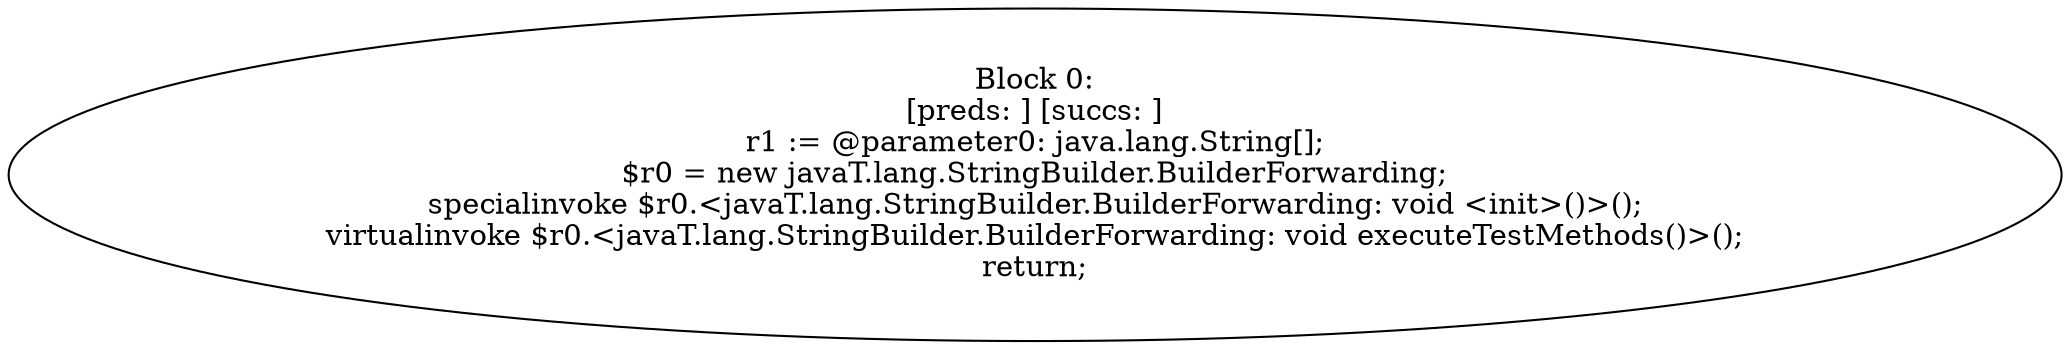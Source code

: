 digraph "unitGraph" {
    "Block 0:
[preds: ] [succs: ]
r1 := @parameter0: java.lang.String[];
$r0 = new javaT.lang.StringBuilder.BuilderForwarding;
specialinvoke $r0.<javaT.lang.StringBuilder.BuilderForwarding: void <init>()>();
virtualinvoke $r0.<javaT.lang.StringBuilder.BuilderForwarding: void executeTestMethods()>();
return;
"
}
